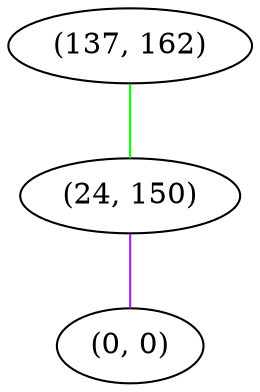 graph "" {
"(137, 162)";
"(24, 150)";
"(0, 0)";
"(137, 162)" -- "(24, 150)"  [color=green, key=0, weight=2];
"(24, 150)" -- "(0, 0)"  [color=purple, key=0, weight=4];
}
